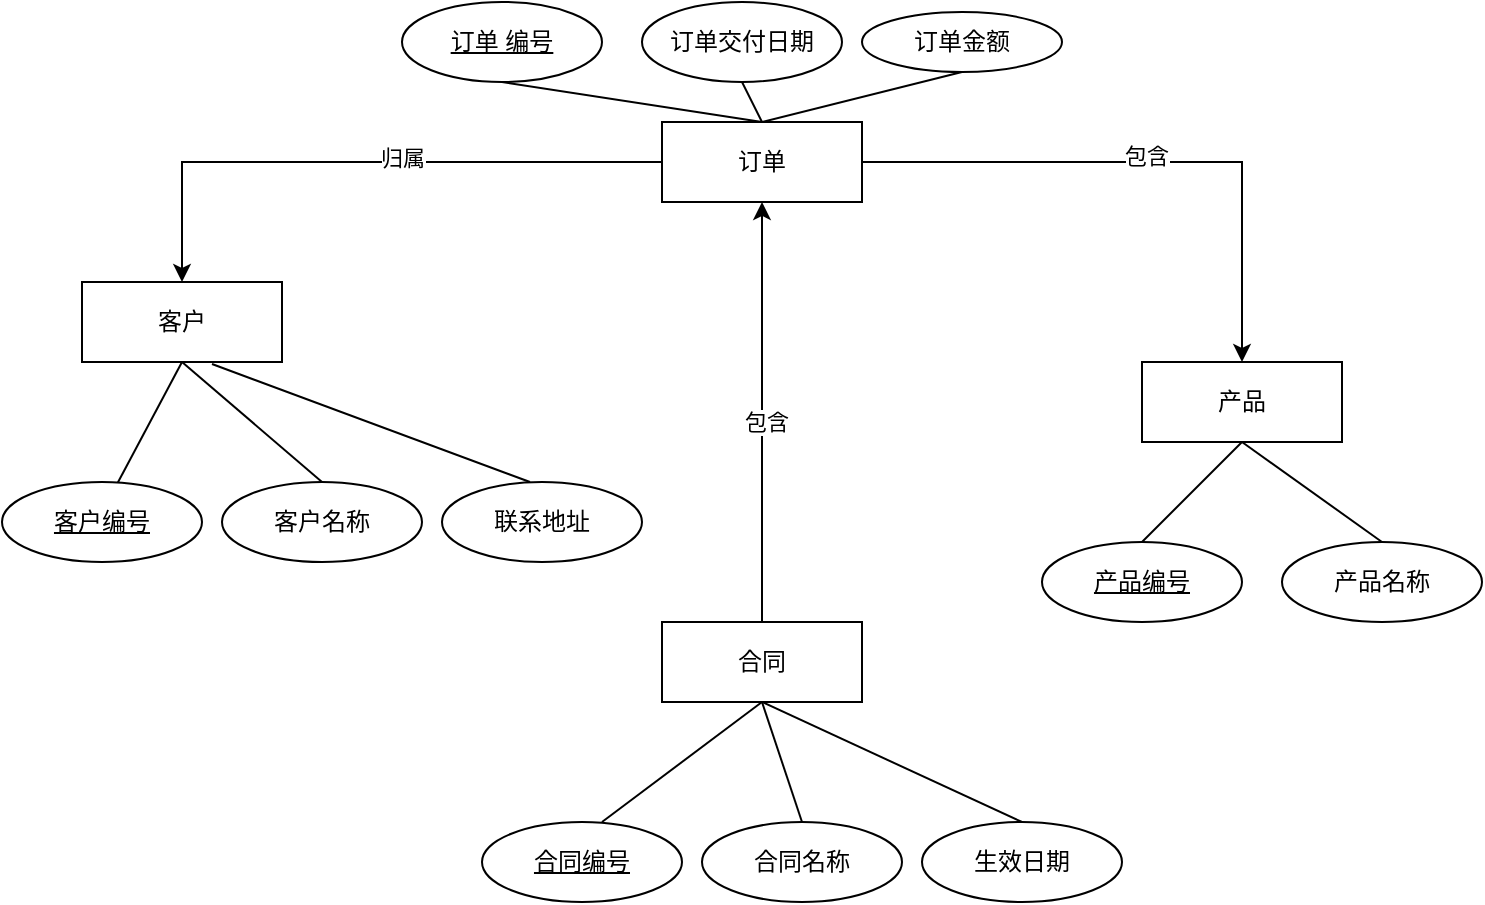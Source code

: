 <mxfile version="22.1.4" type="github">
  <diagram name="第 1 页" id="oM0XcjSRCLR4_DjJt3RF">
    <mxGraphModel dx="989" dy="545" grid="1" gridSize="10" guides="1" tooltips="1" connect="1" arrows="1" fold="1" page="1" pageScale="1" pageWidth="827" pageHeight="1169" math="0" shadow="0">
      <root>
        <mxCell id="0" />
        <mxCell id="1" parent="0" />
        <mxCell id="3GnXfFRbfdkNqw6JAT9T-27" style="edgeStyle=orthogonalEdgeStyle;rounded=0;orthogonalLoop=1;jettySize=auto;html=1;entryX=0.5;entryY=0;entryDx=0;entryDy=0;" edge="1" parent="1" source="3GnXfFRbfdkNqw6JAT9T-4" target="3GnXfFRbfdkNqw6JAT9T-6">
          <mxGeometry relative="1" as="geometry" />
        </mxCell>
        <mxCell id="3GnXfFRbfdkNqw6JAT9T-28" value="包含" style="edgeLabel;html=1;align=center;verticalAlign=middle;resizable=0;points=[];" vertex="1" connectable="0" parent="3GnXfFRbfdkNqw6JAT9T-27">
          <mxGeometry x="-0.024" y="3" relative="1" as="geometry">
            <mxPoint as="offset" />
          </mxGeometry>
        </mxCell>
        <mxCell id="3GnXfFRbfdkNqw6JAT9T-33" style="edgeStyle=orthogonalEdgeStyle;rounded=0;orthogonalLoop=1;jettySize=auto;html=1;entryX=0.5;entryY=0;entryDx=0;entryDy=0;" edge="1" parent="1" source="3GnXfFRbfdkNqw6JAT9T-4" target="3GnXfFRbfdkNqw6JAT9T-5">
          <mxGeometry relative="1" as="geometry" />
        </mxCell>
        <mxCell id="3GnXfFRbfdkNqw6JAT9T-34" value="归属" style="edgeLabel;html=1;align=center;verticalAlign=middle;resizable=0;points=[];" vertex="1" connectable="0" parent="3GnXfFRbfdkNqw6JAT9T-33">
          <mxGeometry x="-0.131" y="-2" relative="1" as="geometry">
            <mxPoint as="offset" />
          </mxGeometry>
        </mxCell>
        <mxCell id="3GnXfFRbfdkNqw6JAT9T-4" value="订单" style="whiteSpace=wrap;html=1;align=center;" vertex="1" parent="1">
          <mxGeometry x="330" y="130" width="100" height="40" as="geometry" />
        </mxCell>
        <mxCell id="3GnXfFRbfdkNqw6JAT9T-5" value="客户" style="whiteSpace=wrap;html=1;align=center;" vertex="1" parent="1">
          <mxGeometry x="40" y="210" width="100" height="40" as="geometry" />
        </mxCell>
        <mxCell id="3GnXfFRbfdkNqw6JAT9T-6" value="产品" style="whiteSpace=wrap;html=1;align=center;" vertex="1" parent="1">
          <mxGeometry x="570" y="250" width="100" height="40" as="geometry" />
        </mxCell>
        <mxCell id="3GnXfFRbfdkNqw6JAT9T-8" value="" style="endArrow=none;html=1;rounded=0;entryX=0.57;entryY=0.05;entryDx=0;entryDy=0;exitX=0.5;exitY=1;exitDx=0;exitDy=0;entryPerimeter=0;" edge="1" parent="1" source="3GnXfFRbfdkNqw6JAT9T-5" target="3GnXfFRbfdkNqw6JAT9T-15">
          <mxGeometry relative="1" as="geometry">
            <mxPoint x="330" y="250" as="sourcePoint" />
            <mxPoint x="120" y="370" as="targetPoint" />
          </mxGeometry>
        </mxCell>
        <mxCell id="3GnXfFRbfdkNqw6JAT9T-11" value="客户名称" style="ellipse;whiteSpace=wrap;html=1;align=center;" vertex="1" parent="1">
          <mxGeometry x="110" y="310" width="100" height="40" as="geometry" />
        </mxCell>
        <mxCell id="3GnXfFRbfdkNqw6JAT9T-12" value="" style="endArrow=none;html=1;rounded=0;entryX=0.5;entryY=0;entryDx=0;entryDy=0;exitX=0.5;exitY=1;exitDx=0;exitDy=0;" edge="1" parent="1" source="3GnXfFRbfdkNqw6JAT9T-5" target="3GnXfFRbfdkNqw6JAT9T-11">
          <mxGeometry relative="1" as="geometry">
            <mxPoint x="170" y="290" as="sourcePoint" />
            <mxPoint x="340" y="290" as="targetPoint" />
          </mxGeometry>
        </mxCell>
        <mxCell id="3GnXfFRbfdkNqw6JAT9T-13" value="联系地址" style="ellipse;whiteSpace=wrap;html=1;align=center;" vertex="1" parent="1">
          <mxGeometry x="220" y="310" width="100" height="40" as="geometry" />
        </mxCell>
        <mxCell id="3GnXfFRbfdkNqw6JAT9T-15" value="客户编号" style="ellipse;whiteSpace=wrap;html=1;align=center;fontStyle=4;" vertex="1" parent="1">
          <mxGeometry y="310" width="100" height="40" as="geometry" />
        </mxCell>
        <mxCell id="3GnXfFRbfdkNqw6JAT9T-16" value="" style="endArrow=none;html=1;rounded=0;entryX=0.44;entryY=0;entryDx=0;entryDy=0;entryPerimeter=0;exitX=0.65;exitY=1.025;exitDx=0;exitDy=0;exitPerimeter=0;" edge="1" parent="1" source="3GnXfFRbfdkNqw6JAT9T-5" target="3GnXfFRbfdkNqw6JAT9T-13">
          <mxGeometry relative="1" as="geometry">
            <mxPoint x="330" y="250" as="sourcePoint" />
            <mxPoint x="490" y="250" as="targetPoint" />
          </mxGeometry>
        </mxCell>
        <mxCell id="3GnXfFRbfdkNqw6JAT9T-17" style="edgeStyle=orthogonalEdgeStyle;rounded=0;orthogonalLoop=1;jettySize=auto;html=1;exitX=0.5;exitY=1;exitDx=0;exitDy=0;" edge="1" parent="1" source="3GnXfFRbfdkNqw6JAT9T-11" target="3GnXfFRbfdkNqw6JAT9T-11">
          <mxGeometry relative="1" as="geometry" />
        </mxCell>
        <mxCell id="3GnXfFRbfdkNqw6JAT9T-18" value="订单 编号" style="ellipse;whiteSpace=wrap;html=1;align=center;fontStyle=4;" vertex="1" parent="1">
          <mxGeometry x="200" y="70" width="100" height="40" as="geometry" />
        </mxCell>
        <mxCell id="3GnXfFRbfdkNqw6JAT9T-20" value="订单金额" style="ellipse;whiteSpace=wrap;html=1;align=center;" vertex="1" parent="1">
          <mxGeometry x="430" y="75" width="100" height="30" as="geometry" />
        </mxCell>
        <mxCell id="3GnXfFRbfdkNqw6JAT9T-21" value="订单交付日期" style="ellipse;whiteSpace=wrap;html=1;align=center;" vertex="1" parent="1">
          <mxGeometry x="320" y="70" width="100" height="40" as="geometry" />
        </mxCell>
        <mxCell id="3GnXfFRbfdkNqw6JAT9T-22" value="" style="endArrow=none;html=1;rounded=0;entryX=0.5;entryY=1;entryDx=0;entryDy=0;" edge="1" parent="1" target="3GnXfFRbfdkNqw6JAT9T-21">
          <mxGeometry relative="1" as="geometry">
            <mxPoint x="380" y="130" as="sourcePoint" />
            <mxPoint x="550" y="150" as="targetPoint" />
          </mxGeometry>
        </mxCell>
        <mxCell id="3GnXfFRbfdkNqw6JAT9T-25" value="" style="endArrow=none;html=1;rounded=0;exitX=0.5;exitY=1;exitDx=0;exitDy=0;entryX=0.5;entryY=0;entryDx=0;entryDy=0;" edge="1" parent="1" source="3GnXfFRbfdkNqw6JAT9T-18" target="3GnXfFRbfdkNqw6JAT9T-4">
          <mxGeometry relative="1" as="geometry">
            <mxPoint x="210" y="130" as="sourcePoint" />
            <mxPoint x="370" y="130" as="targetPoint" />
          </mxGeometry>
        </mxCell>
        <mxCell id="3GnXfFRbfdkNqw6JAT9T-26" value="" style="endArrow=none;html=1;rounded=0;exitX=0.5;exitY=1;exitDx=0;exitDy=0;" edge="1" parent="1" source="3GnXfFRbfdkNqw6JAT9T-20">
          <mxGeometry relative="1" as="geometry">
            <mxPoint x="330" y="250" as="sourcePoint" />
            <mxPoint x="380" y="130" as="targetPoint" />
          </mxGeometry>
        </mxCell>
        <mxCell id="3GnXfFRbfdkNqw6JAT9T-29" value="产品编号" style="ellipse;whiteSpace=wrap;html=1;align=center;fontStyle=4;" vertex="1" parent="1">
          <mxGeometry x="520" y="340" width="100" height="40" as="geometry" />
        </mxCell>
        <mxCell id="3GnXfFRbfdkNqw6JAT9T-30" value="" style="endArrow=none;html=1;rounded=0;entryX=0.5;entryY=1;entryDx=0;entryDy=0;exitX=0.5;exitY=0;exitDx=0;exitDy=0;" edge="1" parent="1" source="3GnXfFRbfdkNqw6JAT9T-29" target="3GnXfFRbfdkNqw6JAT9T-6">
          <mxGeometry relative="1" as="geometry">
            <mxPoint x="500" y="320" as="sourcePoint" />
            <mxPoint x="660" y="320" as="targetPoint" />
          </mxGeometry>
        </mxCell>
        <mxCell id="3GnXfFRbfdkNqw6JAT9T-31" value="产品名称" style="ellipse;whiteSpace=wrap;html=1;align=center;" vertex="1" parent="1">
          <mxGeometry x="640" y="340" width="100" height="40" as="geometry" />
        </mxCell>
        <mxCell id="3GnXfFRbfdkNqw6JAT9T-32" value="" style="endArrow=none;html=1;rounded=0;entryX=0.5;entryY=0;entryDx=0;entryDy=0;exitX=0.5;exitY=1;exitDx=0;exitDy=0;" edge="1" parent="1" source="3GnXfFRbfdkNqw6JAT9T-6" target="3GnXfFRbfdkNqw6JAT9T-31">
          <mxGeometry relative="1" as="geometry">
            <mxPoint x="640" y="320" as="sourcePoint" />
            <mxPoint x="800" y="320" as="targetPoint" />
          </mxGeometry>
        </mxCell>
        <mxCell id="3GnXfFRbfdkNqw6JAT9T-42" style="edgeStyle=orthogonalEdgeStyle;rounded=0;orthogonalLoop=1;jettySize=auto;html=1;entryX=0.5;entryY=1;entryDx=0;entryDy=0;exitX=0.5;exitY=0;exitDx=0;exitDy=0;" edge="1" parent="1" source="3GnXfFRbfdkNqw6JAT9T-35" target="3GnXfFRbfdkNqw6JAT9T-4">
          <mxGeometry relative="1" as="geometry">
            <mxPoint x="390" y="180" as="targetPoint" />
            <Array as="points">
              <mxPoint x="380" y="380" />
            </Array>
          </mxGeometry>
        </mxCell>
        <mxCell id="3GnXfFRbfdkNqw6JAT9T-43" value="包含" style="edgeLabel;html=1;align=center;verticalAlign=middle;resizable=0;points=[];" vertex="1" connectable="0" parent="3GnXfFRbfdkNqw6JAT9T-42">
          <mxGeometry x="-0.046" y="-2" relative="1" as="geometry">
            <mxPoint as="offset" />
          </mxGeometry>
        </mxCell>
        <mxCell id="3GnXfFRbfdkNqw6JAT9T-35" value="合同" style="whiteSpace=wrap;html=1;align=center;" vertex="1" parent="1">
          <mxGeometry x="330" y="380" width="100" height="40" as="geometry" />
        </mxCell>
        <mxCell id="3GnXfFRbfdkNqw6JAT9T-36" value="合同编号" style="ellipse;whiteSpace=wrap;html=1;align=center;fontStyle=4;" vertex="1" parent="1">
          <mxGeometry x="240" y="480" width="100" height="40" as="geometry" />
        </mxCell>
        <mxCell id="3GnXfFRbfdkNqw6JAT9T-37" value="合同名称" style="ellipse;whiteSpace=wrap;html=1;align=center;" vertex="1" parent="1">
          <mxGeometry x="350" y="480" width="100" height="40" as="geometry" />
        </mxCell>
        <mxCell id="3GnXfFRbfdkNqw6JAT9T-38" value="生效日期" style="ellipse;whiteSpace=wrap;html=1;align=center;" vertex="1" parent="1">
          <mxGeometry x="460" y="480" width="100" height="40" as="geometry" />
        </mxCell>
        <mxCell id="3GnXfFRbfdkNqw6JAT9T-39" value="" style="endArrow=none;html=1;rounded=0;exitX=0.5;exitY=1;exitDx=0;exitDy=0;entryX=0.5;entryY=0;entryDx=0;entryDy=0;" edge="1" parent="1" source="3GnXfFRbfdkNqw6JAT9T-35" target="3GnXfFRbfdkNqw6JAT9T-37">
          <mxGeometry relative="1" as="geometry">
            <mxPoint x="350" y="520" as="sourcePoint" />
            <mxPoint x="510" y="520" as="targetPoint" />
          </mxGeometry>
        </mxCell>
        <mxCell id="3GnXfFRbfdkNqw6JAT9T-40" value="" style="endArrow=none;html=1;rounded=0;entryX=0.6;entryY=0;entryDx=0;entryDy=0;entryPerimeter=0;exitX=0.5;exitY=1;exitDx=0;exitDy=0;" edge="1" parent="1" source="3GnXfFRbfdkNqw6JAT9T-35" target="3GnXfFRbfdkNqw6JAT9T-36">
          <mxGeometry relative="1" as="geometry">
            <mxPoint x="420" y="360" as="sourcePoint" />
            <mxPoint x="500" y="360" as="targetPoint" />
            <Array as="points" />
          </mxGeometry>
        </mxCell>
        <mxCell id="3GnXfFRbfdkNqw6JAT9T-41" value="" style="endArrow=none;html=1;rounded=0;entryX=0.5;entryY=0;entryDx=0;entryDy=0;exitX=0.5;exitY=1;exitDx=0;exitDy=0;" edge="1" parent="1" source="3GnXfFRbfdkNqw6JAT9T-35" target="3GnXfFRbfdkNqw6JAT9T-38">
          <mxGeometry relative="1" as="geometry">
            <mxPoint x="470" y="440" as="sourcePoint" />
            <mxPoint x="630" y="440" as="targetPoint" />
          </mxGeometry>
        </mxCell>
      </root>
    </mxGraphModel>
  </diagram>
</mxfile>
